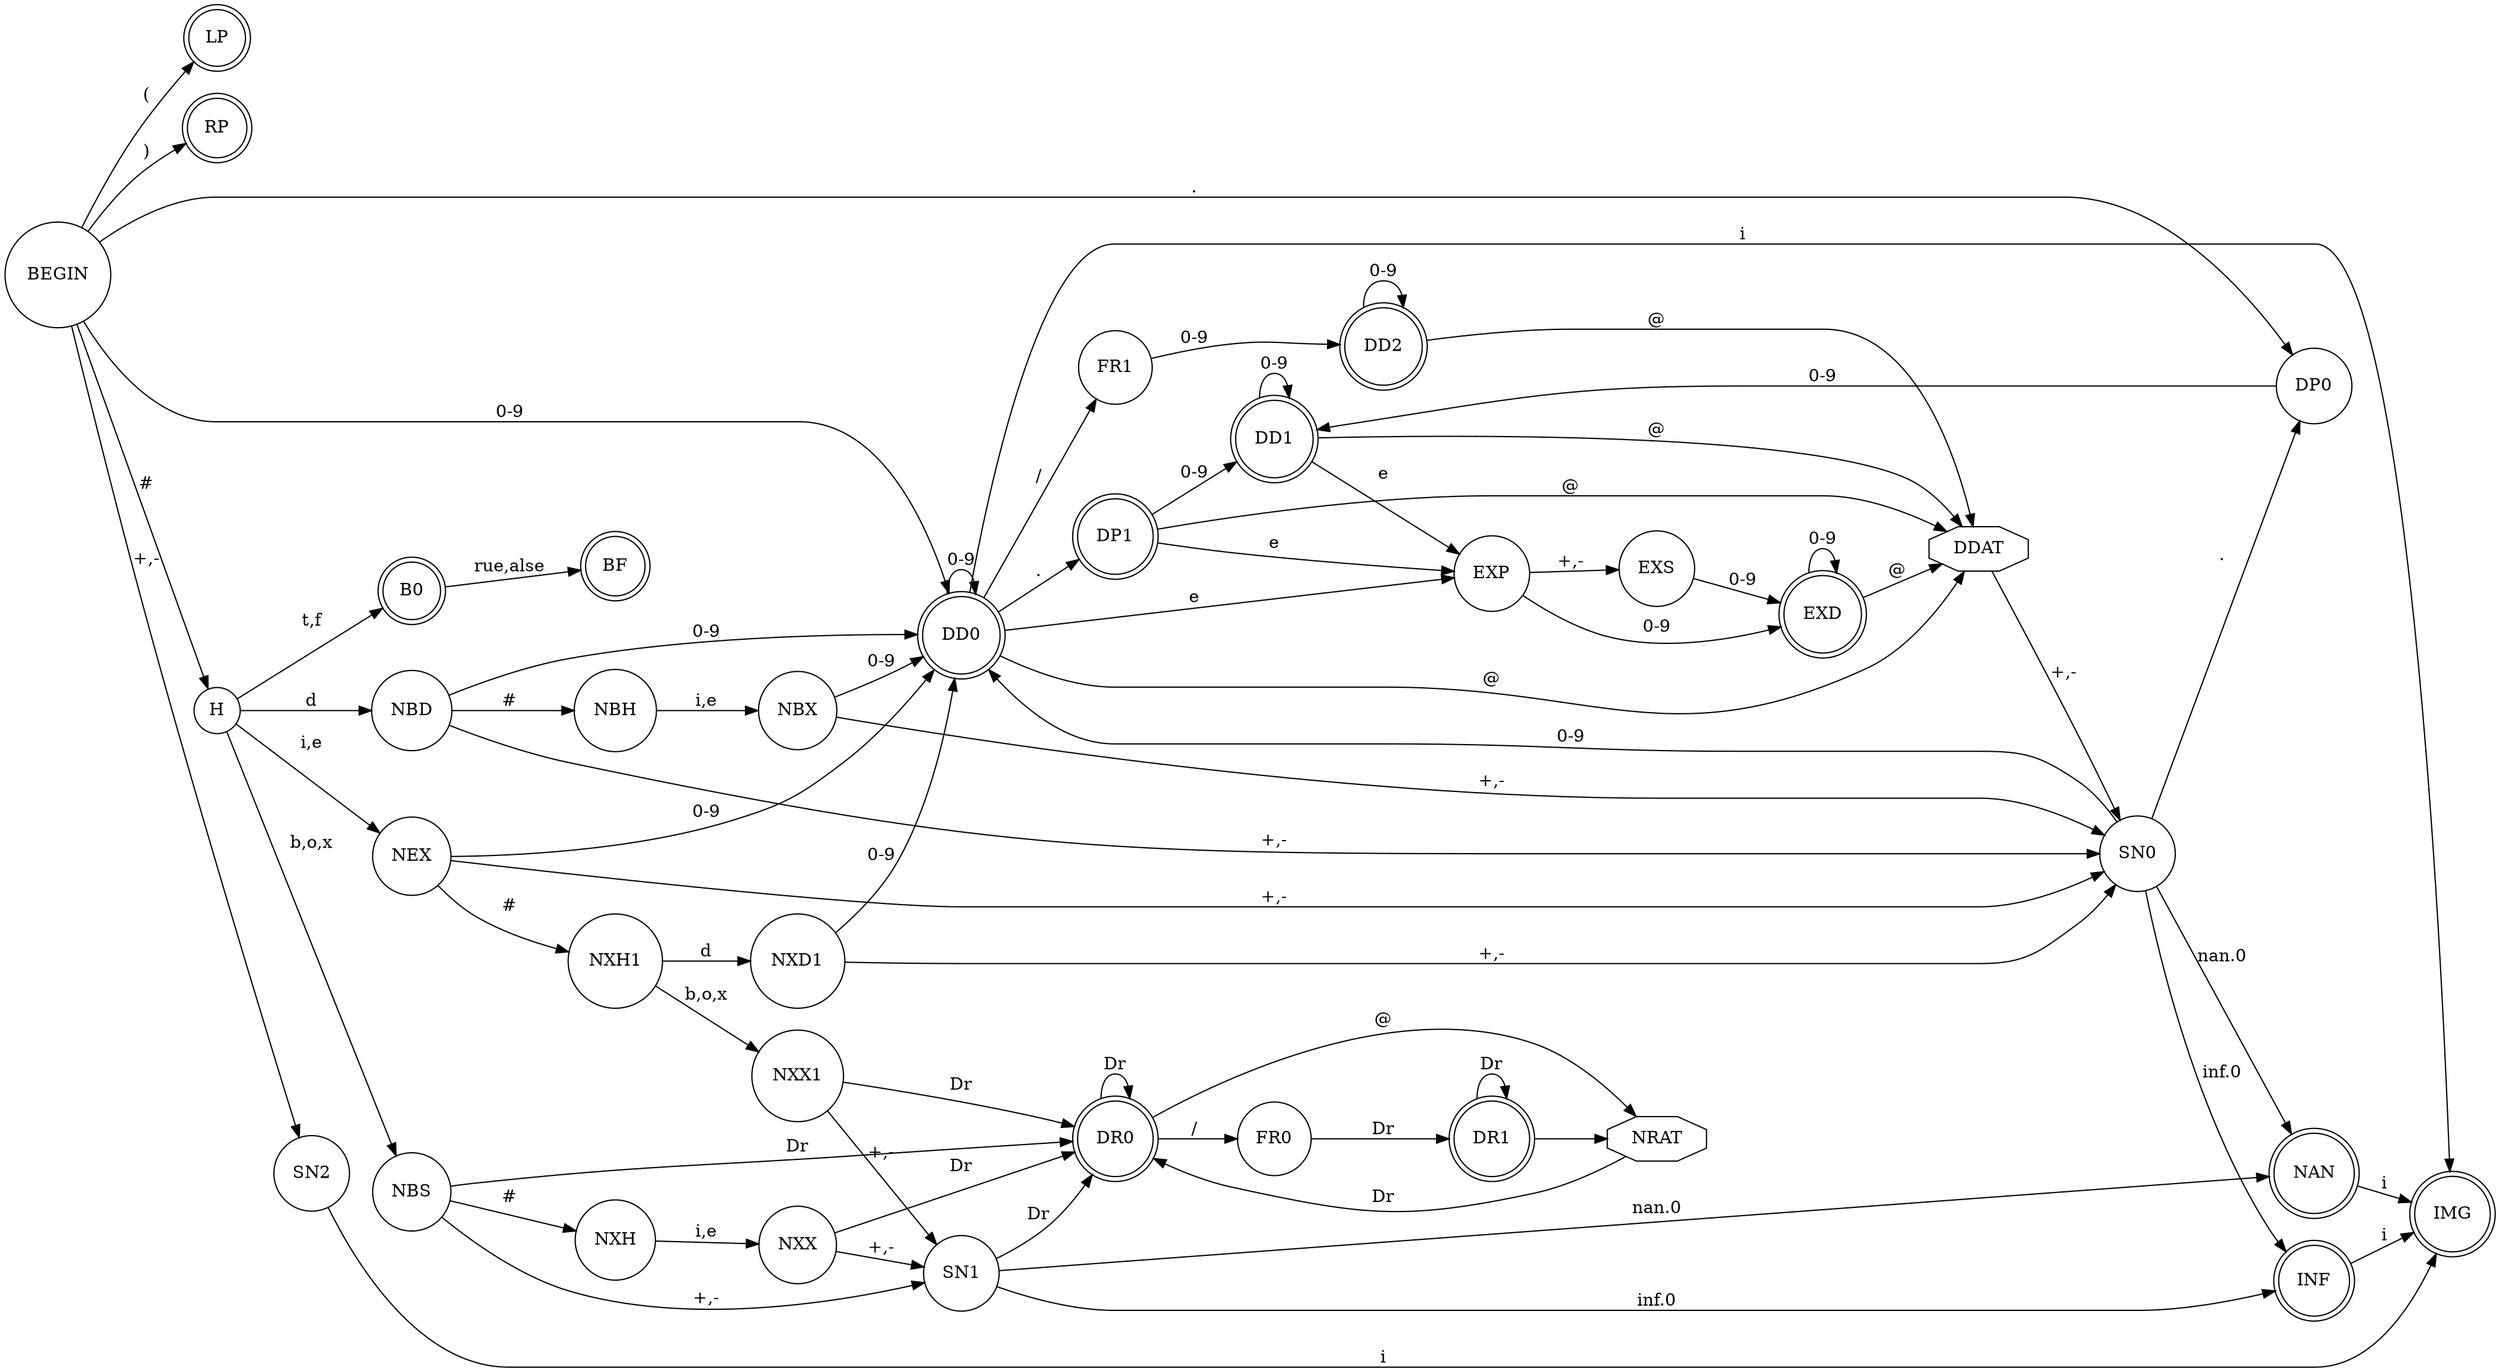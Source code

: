 digraph lexer {
    rankdir=LR;
    node [shape = doublecircle] LP RP B0 BF DP1 DD0 DD1 DD2 DR0 DR1 INF NAN EXD IMG;
    node [shape = octagon, ratio=1] NRAT DDAT;
    node [shape = circle];
    BEGIN -> LP  [ label = "(" ];
    BEGIN -> RP  [ label = ")" ];
    BEGIN -> H [ label = "#" ];

    subgraph bools {
        H -> B0 [ label = "t,f" ];
        B0 -> BF [ label = "rue,alse" ];
    }

/*
    subgraph chars {
        H -> SL [ label = "\\" ];
        SL -> CH1 [ label = "*" ];
        SL -> NMCH [ label = "alarm" ];
        SL -> NMCH [ label = "backspace" ];
        SL -> NMCH [ label = "delete" ];
        SL -> NMCH [ label = "escape" ];
        SL -> NMCH [ label = "newline" ];
        SL -> NMCH [ label = "null" ];
        SL -> NMCH [ label = "return" ];
        SL -> NMCH [ label = "space" ];
        SL -> NMCH [ label = "tab" ];
        SL -> XC [ label = "x" ];
    }
*/
     
    subgraph numbers {
        BEGIN -> DD0 [ label = "0-9" ];
        BEGIN -> SN2 [ label = "+,-" ];
        BEGIN -> DP0 [ label = "." ];
        DD0 -> DD0 [ label = "0-9" ];
        DD0 -> DP1 [ label = "." ];
        DP1 -> DD1 [ label = "0-9" ];
        DP0 -> DD1 [ label = "0-9" ];
        DD1 -> DD1 [ label = "0-9" ];
        SN0 -> DD0 [ label = "0-9" ];
        SN0 -> DP0 [ label = "." ];
        SN0 -> INF [ label = "inf.0" ];
        SN0 -> NAN [ label = "nan.0" ];

        H -> NEX [ label = "i,e" ];
        NEX -> DD0 [ label = "0-9" ];
        NEX -> SN0 [ label = "+,-" ];
        NEX -> NXH1 [ label = "#" ];
        NXH1 -> NXD1 [ label = "d" ];
        NXD1 -> DD0 [ label = "0-9" ];
        NXD1 -> SN0 [ label = "+,-" ];
        NXH1 -> NXX1 [ label = "b,o,x" ];
        NXX1 -> SN1 [ label = "+,-" ];
        NXX1 -> DR0 [ label = "Dr" ];

        H -> NBD [ label = "d" ];
        NBD -> DD0 [ label = "0-9" ];
        NBD -> SN0 [ label = "+,-" ];
        NBD -> NBH [ label = "#" ];
        NBH -> NBX [ label = "i,e" ];
        NBX -> SN0 [ label = "+,-" ];
        NBX -> DD0 [ label = "0-9" ];

        H -> NBS [ label = "b,o,x" ];
        NBS -> DR0 [ label = "Dr" ];
        DR0 -> DR0 [ label = "Dr" ];
        NBS -> NXH [ label = "#" ];
        NXH -> NXX [ label = "i,e" ];
        NXX -> DR0 [ label = "Dr" ];

        NBS -> SN1 [ label = "+,-" ];
        NXX -> SN1 [ label = "+,-" ];
        SN1 -> DR0 [ label = "Dr" ];
        SN1 -> INF [ label = "inf.0" ];
        SN1 -> NAN [ label = "nan.0" ];

        DD0 -> EXP [ label = "e" ];
        DP1 -> EXP [ label = "e" ];
        DD1 -> EXP [ label = "e" ];

        EXP -> EXS [ label = "+,-" ];
        EXS -> EXD [ label = "0-9" ];
        EXP -> EXD [ label = "0-9" ];
        EXD -> EXD [ label = "0-9" ];

        DR0 -> FR0 [ label = "/" ];
        FR0 -> DR1 [ label = "Dr" ];
        DR1 -> DR1 [ label = "Dr" ];

        DD0 -> FR1 [ label = "/" ];
        FR1 -> DD2 [ label = "0-9" ];
        DD2 -> DD2 [ label = "0-9" ];

        SN2 -> IMG [ label = "i" ];
        INF -> IMG [ label = "i" ];
        NAN -> IMG [ label = "i" ];
        DD0 -> IMG [ label = "i" ];

        DR0 -> NRAT [ label = "@" ];
        DR1 -> NRAT [ label = "" ];
        NRAT -> DR0 [ label = "Dr" ];

        DD0 -> DDAT [ label = "@" ];
        DD2 -> DDAT [ label = "@" ];
        DP1 -> DDAT [ label = "@" ];
        DD1 -> DDAT [ label = "@" ];
        EXD -> DDAT [ label = "@" ];
        DDAT -> SN0 [ label = "+,-" ];
    }
}
